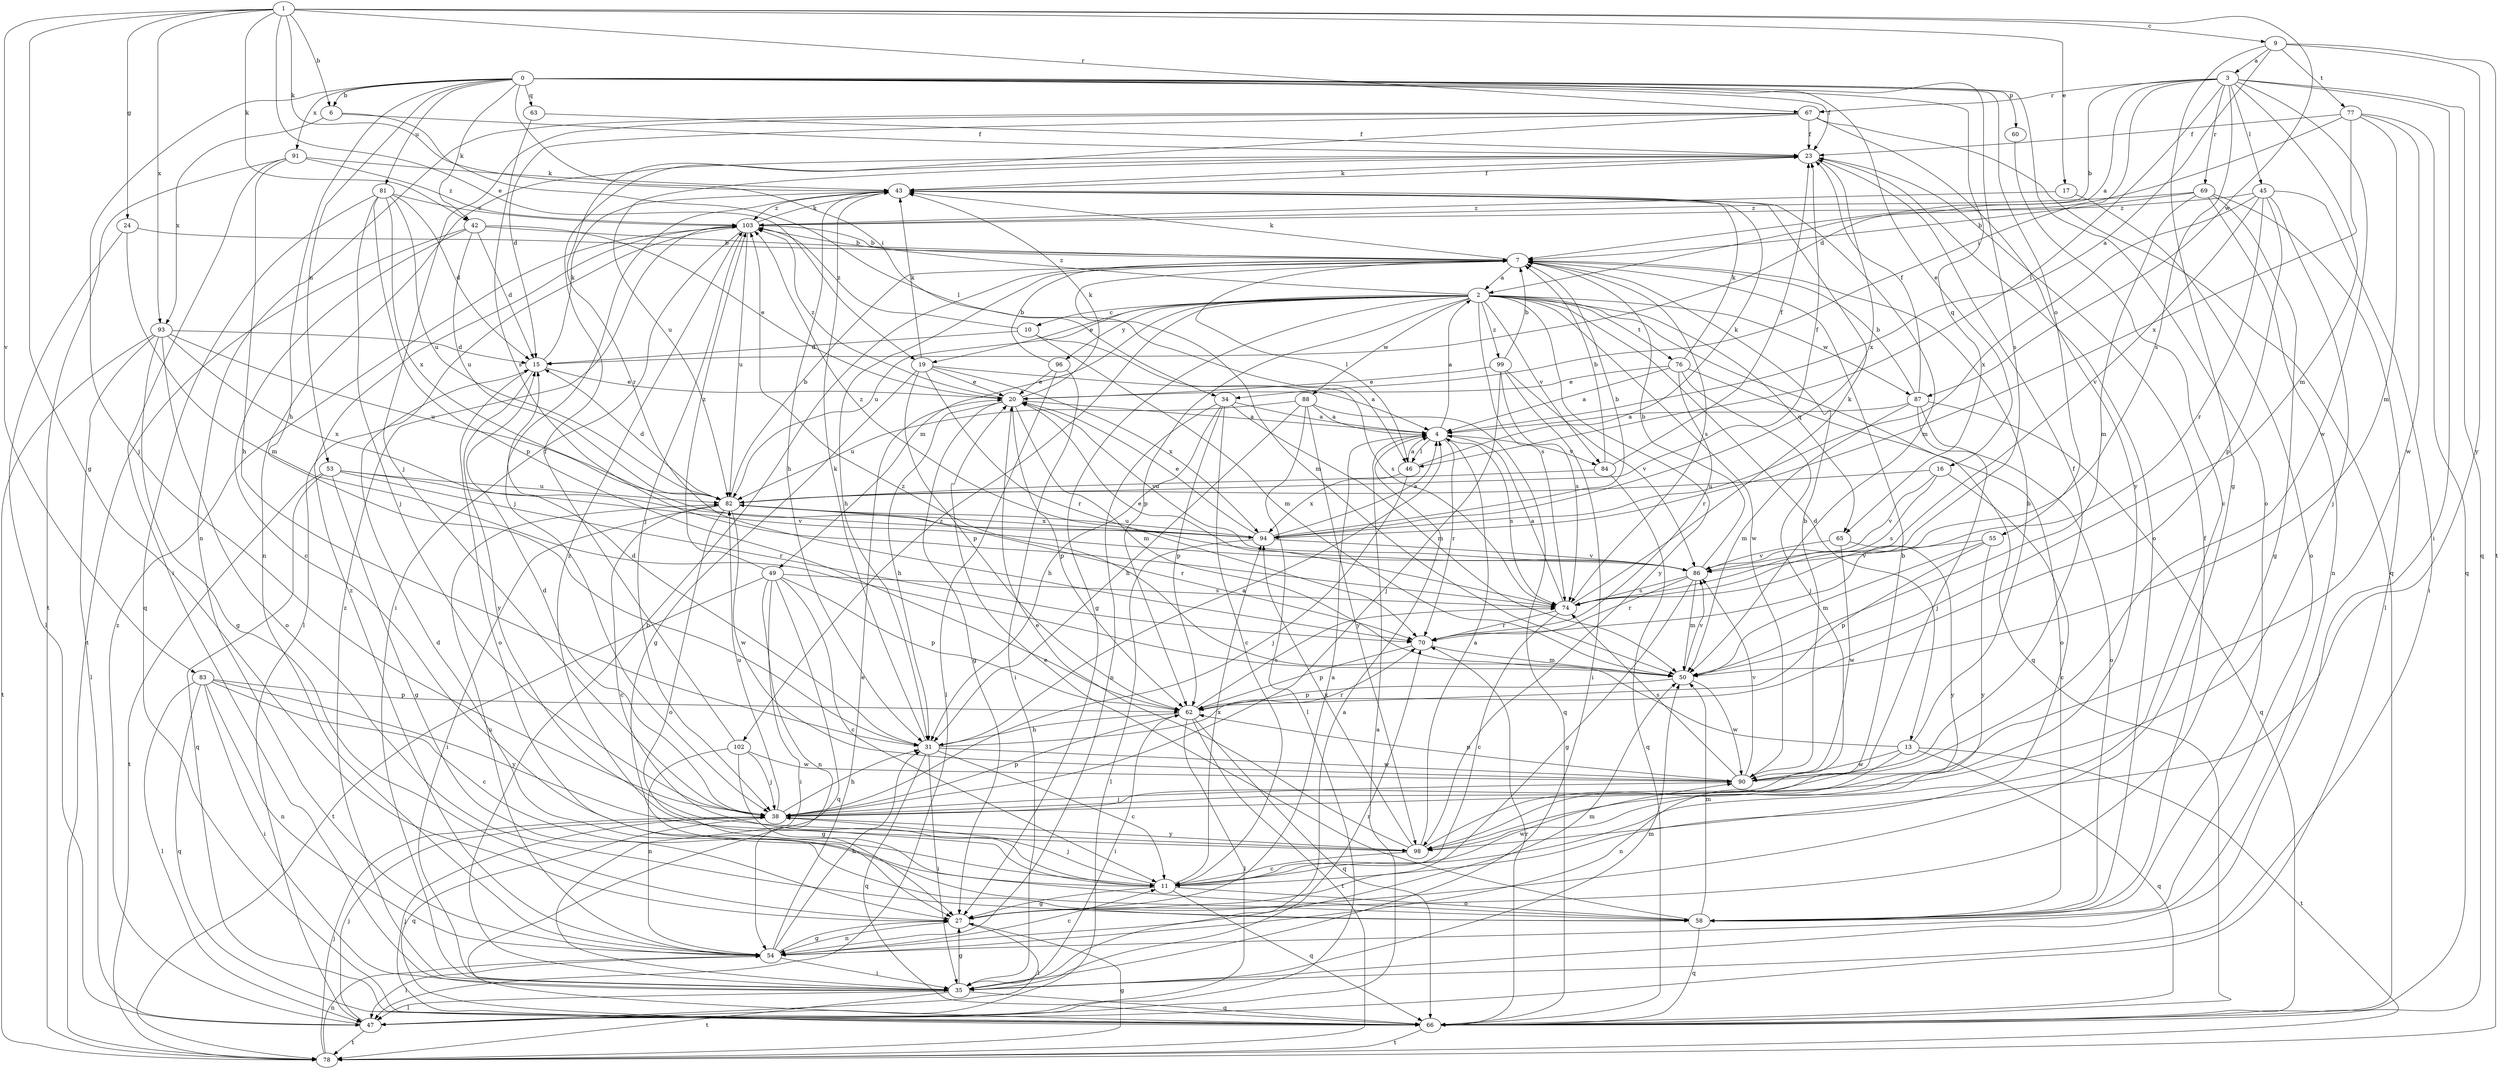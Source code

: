 strict digraph  {
0;
1;
2;
3;
4;
6;
7;
9;
10;
11;
13;
15;
16;
17;
19;
20;
23;
24;
27;
31;
34;
35;
38;
42;
43;
45;
46;
47;
49;
50;
53;
54;
55;
58;
60;
62;
63;
65;
66;
67;
69;
70;
74;
76;
77;
78;
81;
82;
83;
84;
86;
87;
88;
90;
91;
93;
94;
96;
98;
99;
102;
103;
0 -> 6  [label=b];
0 -> 16  [label=e];
0 -> 23  [label=f];
0 -> 31  [label=h];
0 -> 34  [label=i];
0 -> 38  [label=j];
0 -> 42  [label=k];
0 -> 53  [label=n];
0 -> 55  [label=o];
0 -> 58  [label=o];
0 -> 60  [label=p];
0 -> 63  [label=q];
0 -> 65  [label=q];
0 -> 74  [label=s];
0 -> 81  [label=u];
0 -> 91  [label=x];
1 -> 6  [label=b];
1 -> 9  [label=c];
1 -> 17  [label=e];
1 -> 19  [label=e];
1 -> 24  [label=g];
1 -> 27  [label=g];
1 -> 42  [label=k];
1 -> 43  [label=k];
1 -> 67  [label=r];
1 -> 83  [label=v];
1 -> 87  [label=w];
1 -> 93  [label=x];
2 -> 10  [label=c];
2 -> 13  [label=d];
2 -> 19  [label=e];
2 -> 27  [label=g];
2 -> 49  [label=m];
2 -> 62  [label=p];
2 -> 65  [label=q];
2 -> 66  [label=q];
2 -> 74  [label=s];
2 -> 76  [label=t];
2 -> 82  [label=u];
2 -> 84  [label=v];
2 -> 87  [label=w];
2 -> 88  [label=w];
2 -> 90  [label=w];
2 -> 96  [label=y];
2 -> 98  [label=y];
2 -> 99  [label=z];
2 -> 102  [label=z];
2 -> 103  [label=z];
3 -> 2  [label=a];
3 -> 7  [label=b];
3 -> 34  [label=i];
3 -> 35  [label=i];
3 -> 45  [label=l];
3 -> 46  [label=l];
3 -> 50  [label=m];
3 -> 66  [label=q];
3 -> 67  [label=r];
3 -> 69  [label=r];
3 -> 74  [label=s];
3 -> 90  [label=w];
4 -> 2  [label=a];
4 -> 46  [label=l];
4 -> 70  [label=r];
4 -> 74  [label=s];
4 -> 84  [label=v];
6 -> 23  [label=f];
6 -> 46  [label=l];
6 -> 93  [label=x];
7 -> 2  [label=a];
7 -> 31  [label=h];
7 -> 43  [label=k];
7 -> 46  [label=l];
7 -> 50  [label=m];
7 -> 74  [label=s];
9 -> 3  [label=a];
9 -> 4  [label=a];
9 -> 27  [label=g];
9 -> 77  [label=t];
9 -> 78  [label=t];
9 -> 98  [label=y];
10 -> 15  [label=d];
10 -> 50  [label=m];
10 -> 74  [label=s];
10 -> 103  [label=z];
11 -> 27  [label=g];
11 -> 38  [label=j];
11 -> 58  [label=o];
11 -> 66  [label=q];
11 -> 90  [label=w];
11 -> 94  [label=x];
11 -> 103  [label=z];
13 -> 7  [label=b];
13 -> 54  [label=n];
13 -> 66  [label=q];
13 -> 78  [label=t];
13 -> 90  [label=w];
13 -> 103  [label=z];
15 -> 20  [label=e];
15 -> 43  [label=k];
15 -> 58  [label=o];
15 -> 98  [label=y];
16 -> 11  [label=c];
16 -> 74  [label=s];
16 -> 82  [label=u];
16 -> 86  [label=v];
17 -> 58  [label=o];
17 -> 103  [label=z];
19 -> 4  [label=a];
19 -> 20  [label=e];
19 -> 27  [label=g];
19 -> 43  [label=k];
19 -> 62  [label=p];
19 -> 70  [label=r];
19 -> 94  [label=x];
20 -> 4  [label=a];
20 -> 27  [label=g];
20 -> 31  [label=h];
20 -> 43  [label=k];
20 -> 50  [label=m];
20 -> 62  [label=p];
20 -> 86  [label=v];
20 -> 103  [label=z];
23 -> 43  [label=k];
23 -> 54  [label=n];
23 -> 58  [label=o];
23 -> 82  [label=u];
23 -> 94  [label=x];
24 -> 7  [label=b];
24 -> 47  [label=l];
24 -> 50  [label=m];
27 -> 4  [label=a];
27 -> 47  [label=l];
27 -> 54  [label=n];
31 -> 4  [label=a];
31 -> 11  [label=c];
31 -> 15  [label=d];
31 -> 35  [label=i];
31 -> 43  [label=k];
31 -> 66  [label=q];
31 -> 70  [label=r];
31 -> 90  [label=w];
34 -> 4  [label=a];
34 -> 11  [label=c];
34 -> 31  [label=h];
34 -> 50  [label=m];
34 -> 54  [label=n];
34 -> 62  [label=p];
35 -> 4  [label=a];
35 -> 7  [label=b];
35 -> 27  [label=g];
35 -> 47  [label=l];
35 -> 50  [label=m];
35 -> 66  [label=q];
35 -> 70  [label=r];
35 -> 78  [label=t];
35 -> 103  [label=z];
38 -> 15  [label=d];
38 -> 31  [label=h];
38 -> 62  [label=p];
38 -> 66  [label=q];
38 -> 82  [label=u];
38 -> 98  [label=y];
42 -> 7  [label=b];
42 -> 11  [label=c];
42 -> 15  [label=d];
42 -> 20  [label=e];
42 -> 78  [label=t];
42 -> 82  [label=u];
43 -> 23  [label=f];
43 -> 31  [label=h];
43 -> 38  [label=j];
43 -> 50  [label=m];
43 -> 103  [label=z];
45 -> 35  [label=i];
45 -> 38  [label=j];
45 -> 62  [label=p];
45 -> 70  [label=r];
45 -> 86  [label=v];
45 -> 94  [label=x];
45 -> 103  [label=z];
46 -> 4  [label=a];
46 -> 38  [label=j];
46 -> 43  [label=k];
46 -> 94  [label=x];
47 -> 4  [label=a];
47 -> 38  [label=j];
47 -> 78  [label=t];
47 -> 103  [label=z];
49 -> 11  [label=c];
49 -> 35  [label=i];
49 -> 54  [label=n];
49 -> 62  [label=p];
49 -> 66  [label=q];
49 -> 74  [label=s];
49 -> 78  [label=t];
49 -> 103  [label=z];
50 -> 62  [label=p];
50 -> 86  [label=v];
50 -> 90  [label=w];
53 -> 27  [label=g];
53 -> 66  [label=q];
53 -> 70  [label=r];
53 -> 78  [label=t];
53 -> 82  [label=u];
53 -> 86  [label=v];
54 -> 11  [label=c];
54 -> 20  [label=e];
54 -> 27  [label=g];
54 -> 31  [label=h];
54 -> 35  [label=i];
54 -> 47  [label=l];
54 -> 50  [label=m];
54 -> 82  [label=u];
54 -> 103  [label=z];
55 -> 50  [label=m];
55 -> 62  [label=p];
55 -> 86  [label=v];
55 -> 98  [label=y];
58 -> 15  [label=d];
58 -> 20  [label=e];
58 -> 23  [label=f];
58 -> 50  [label=m];
58 -> 66  [label=q];
60 -> 11  [label=c];
62 -> 31  [label=h];
62 -> 35  [label=i];
62 -> 47  [label=l];
62 -> 66  [label=q];
62 -> 74  [label=s];
62 -> 78  [label=t];
63 -> 23  [label=f];
63 -> 74  [label=s];
65 -> 86  [label=v];
65 -> 90  [label=w];
65 -> 98  [label=y];
66 -> 38  [label=j];
66 -> 70  [label=r];
66 -> 78  [label=t];
67 -> 15  [label=d];
67 -> 23  [label=f];
67 -> 38  [label=j];
67 -> 54  [label=n];
67 -> 66  [label=q];
67 -> 70  [label=r];
67 -> 98  [label=y];
69 -> 7  [label=b];
69 -> 27  [label=g];
69 -> 47  [label=l];
69 -> 50  [label=m];
69 -> 54  [label=n];
69 -> 103  [label=z];
70 -> 50  [label=m];
70 -> 62  [label=p];
74 -> 4  [label=a];
74 -> 11  [label=c];
74 -> 20  [label=e];
74 -> 43  [label=k];
74 -> 70  [label=r];
76 -> 4  [label=a];
76 -> 20  [label=e];
76 -> 38  [label=j];
76 -> 43  [label=k];
76 -> 58  [label=o];
76 -> 70  [label=r];
77 -> 15  [label=d];
77 -> 23  [label=f];
77 -> 50  [label=m];
77 -> 66  [label=q];
77 -> 90  [label=w];
77 -> 94  [label=x];
78 -> 27  [label=g];
78 -> 38  [label=j];
78 -> 54  [label=n];
81 -> 15  [label=d];
81 -> 38  [label=j];
81 -> 62  [label=p];
81 -> 66  [label=q];
81 -> 82  [label=u];
81 -> 94  [label=x];
81 -> 103  [label=z];
82 -> 7  [label=b];
82 -> 11  [label=c];
82 -> 15  [label=d];
82 -> 23  [label=f];
82 -> 35  [label=i];
82 -> 58  [label=o];
82 -> 70  [label=r];
82 -> 90  [label=w];
82 -> 94  [label=x];
83 -> 11  [label=c];
83 -> 35  [label=i];
83 -> 47  [label=l];
83 -> 54  [label=n];
83 -> 62  [label=p];
83 -> 66  [label=q];
83 -> 98  [label=y];
84 -> 7  [label=b];
84 -> 23  [label=f];
84 -> 66  [label=q];
84 -> 82  [label=u];
86 -> 7  [label=b];
86 -> 27  [label=g];
86 -> 50  [label=m];
86 -> 70  [label=r];
86 -> 74  [label=s];
86 -> 103  [label=z];
87 -> 4  [label=a];
87 -> 7  [label=b];
87 -> 23  [label=f];
87 -> 38  [label=j];
87 -> 50  [label=m];
87 -> 58  [label=o];
87 -> 66  [label=q];
88 -> 4  [label=a];
88 -> 31  [label=h];
88 -> 47  [label=l];
88 -> 66  [label=q];
88 -> 82  [label=u];
88 -> 98  [label=y];
90 -> 7  [label=b];
90 -> 23  [label=f];
90 -> 38  [label=j];
90 -> 62  [label=p];
90 -> 74  [label=s];
90 -> 86  [label=v];
91 -> 31  [label=h];
91 -> 35  [label=i];
91 -> 43  [label=k];
91 -> 78  [label=t];
91 -> 103  [label=z];
93 -> 15  [label=d];
93 -> 27  [label=g];
93 -> 47  [label=l];
93 -> 58  [label=o];
93 -> 78  [label=t];
93 -> 82  [label=u];
93 -> 94  [label=x];
94 -> 4  [label=a];
94 -> 7  [label=b];
94 -> 20  [label=e];
94 -> 47  [label=l];
94 -> 82  [label=u];
94 -> 86  [label=v];
96 -> 7  [label=b];
96 -> 20  [label=e];
96 -> 35  [label=i];
96 -> 47  [label=l];
98 -> 4  [label=a];
98 -> 7  [label=b];
98 -> 11  [label=c];
98 -> 20  [label=e];
98 -> 94  [label=x];
99 -> 7  [label=b];
99 -> 20  [label=e];
99 -> 35  [label=i];
99 -> 38  [label=j];
99 -> 74  [label=s];
99 -> 86  [label=v];
102 -> 23  [label=f];
102 -> 27  [label=g];
102 -> 38  [label=j];
102 -> 54  [label=n];
102 -> 90  [label=w];
103 -> 7  [label=b];
103 -> 35  [label=i];
103 -> 38  [label=j];
103 -> 43  [label=k];
103 -> 47  [label=l];
103 -> 82  [label=u];
}
